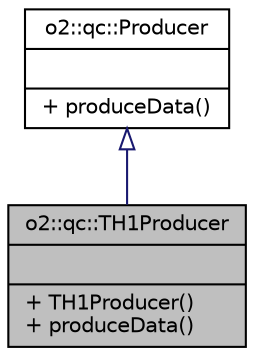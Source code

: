 digraph "o2::qc::TH1Producer"
{
 // INTERACTIVE_SVG=YES
  bgcolor="transparent";
  edge [fontname="Helvetica",fontsize="10",labelfontname="Helvetica",labelfontsize="10"];
  node [fontname="Helvetica",fontsize="10",shape=record];
  Node1 [label="{o2::qc::TH1Producer\n||+ TH1Producer()\l+ produceData()\l}",height=0.2,width=0.4,color="black", fillcolor="grey75", style="filled" fontcolor="black"];
  Node2 -> Node1 [dir="back",color="midnightblue",fontsize="10",style="solid",arrowtail="onormal",fontname="Helvetica"];
  Node2 [label="{o2::qc::Producer\n||+ produceData()\l}",height=0.2,width=0.4,color="black",URL="$d7/d27/classo2_1_1qc_1_1Producer.html"];
}
